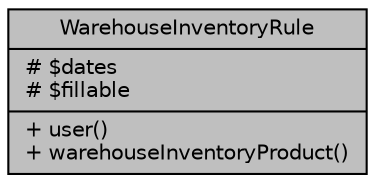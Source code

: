 digraph "WarehouseInventoryRule"
{
 // LATEX_PDF_SIZE
  bgcolor="transparent";
  edge [fontname="Helvetica",fontsize="10",labelfontname="Helvetica",labelfontsize="10"];
  node [fontname="Helvetica",fontsize="10",shape=record];
  Node1 [label="{WarehouseInventoryRule\n|# $dates\l# $fillable\l|+ user()\l+ warehouseInventoryProduct()\l}",height=0.2,width=0.4,color="black", fillcolor="grey75", style="filled", fontcolor="black",tooltip="Datos de las reglas del inventario."];
}
